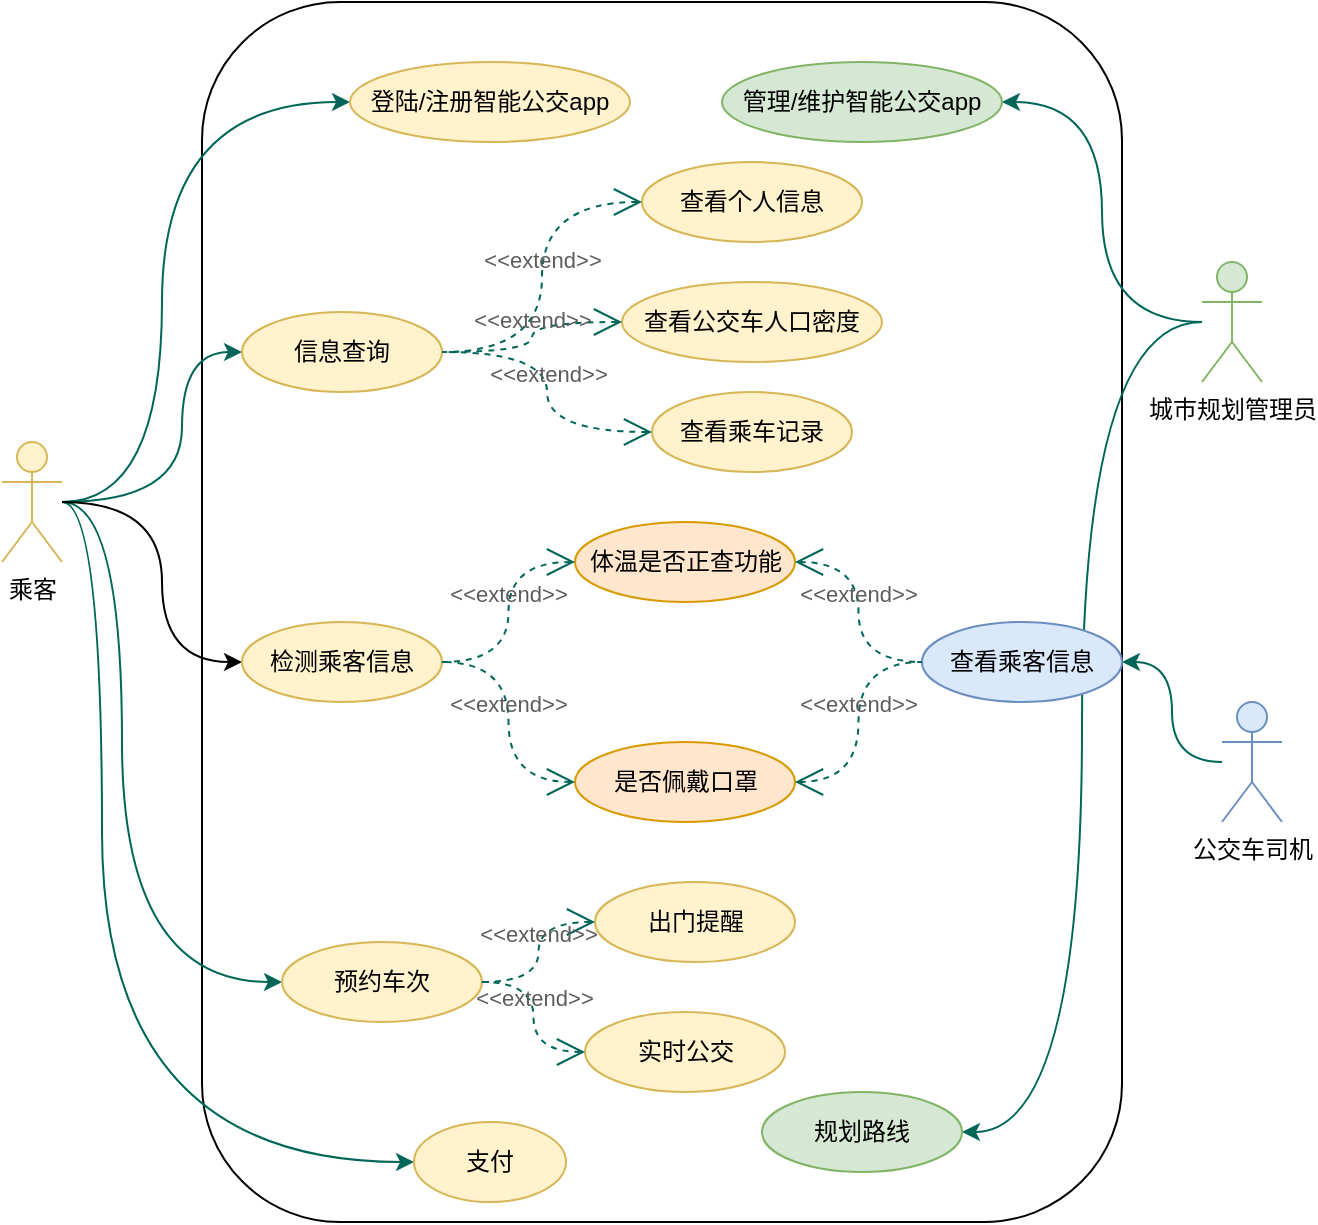 <mxfile version="13.3.9" type="device"><diagram id="K1K44Si8mfulFTZUF1OY" name="Page-1"><mxGraphModel dx="946" dy="680" grid="1" gridSize="10" guides="1" tooltips="1" connect="1" arrows="1" fold="1" page="1" pageScale="1" pageWidth="827" pageHeight="1169" math="0" shadow="0"><root><mxCell id="0"/><mxCell id="1" parent="0"/><mxCell id="YNEqF-gZQIn7fVILsR_u-10" value="" style="whiteSpace=wrap;html=1;fillColor=none;rounded=1;" parent="1" vertex="1"><mxGeometry x="340" y="60" width="460" height="610" as="geometry"/></mxCell><mxCell id="YNEqF-gZQIn7fVILsR_u-43" style="edgeStyle=orthogonalEdgeStyle;curved=1;rounded=0;orthogonalLoop=1;jettySize=auto;html=1;entryX=0;entryY=0.5;entryDx=0;entryDy=0;strokeColor=#006658;fillColor=#21C0A5;fontColor=#5C5C5C;" parent="1" source="YNEqF-gZQIn7fVILsR_u-1" target="YNEqF-gZQIn7fVILsR_u-11" edge="1"><mxGeometry relative="1" as="geometry"><Array as="points"><mxPoint x="320" y="310"/><mxPoint x="320" y="110"/></Array></mxGeometry></mxCell><mxCell id="YNEqF-gZQIn7fVILsR_u-44" style="edgeStyle=orthogonalEdgeStyle;curved=1;rounded=0;orthogonalLoop=1;jettySize=auto;html=1;entryX=0;entryY=0.5;entryDx=0;entryDy=0;strokeColor=#006658;fillColor=#21C0A5;fontColor=#5C5C5C;" parent="1" source="YNEqF-gZQIn7fVILsR_u-1" target="YNEqF-gZQIn7fVILsR_u-16" edge="1"><mxGeometry relative="1" as="geometry"><Array as="points"><mxPoint x="330" y="310"/><mxPoint x="330" y="235"/></Array></mxGeometry></mxCell><mxCell id="YNEqF-gZQIn7fVILsR_u-46" style="edgeStyle=orthogonalEdgeStyle;curved=1;rounded=0;orthogonalLoop=1;jettySize=auto;html=1;entryX=0;entryY=0.5;entryDx=0;entryDy=0;strokeColor=#006658;fillColor=#21C0A5;fontColor=#5C5C5C;" parent="1" source="YNEqF-gZQIn7fVILsR_u-1" target="YNEqF-gZQIn7fVILsR_u-14" edge="1"><mxGeometry relative="1" as="geometry"><Array as="points"><mxPoint x="300" y="310"/><mxPoint x="300" y="550"/></Array></mxGeometry></mxCell><mxCell id="YNEqF-gZQIn7fVILsR_u-49" style="edgeStyle=orthogonalEdgeStyle;curved=1;rounded=0;orthogonalLoop=1;jettySize=auto;html=1;entryX=0;entryY=0.5;entryDx=0;entryDy=0;strokeColor=#006658;fillColor=#21C0A5;fontColor=#5C5C5C;" parent="1" source="YNEqF-gZQIn7fVILsR_u-1" target="YNEqF-gZQIn7fVILsR_u-48" edge="1"><mxGeometry relative="1" as="geometry"><Array as="points"><mxPoint x="290" y="310"/><mxPoint x="290" y="640"/></Array></mxGeometry></mxCell><mxCell id="H9lnbnZUJWTSPcaen3TV-1" style="edgeStyle=orthogonalEdgeStyle;rounded=0;orthogonalLoop=1;jettySize=auto;html=1;entryX=0;entryY=0.5;entryDx=0;entryDy=0;curved=1;" parent="1" source="YNEqF-gZQIn7fVILsR_u-1" target="YNEqF-gZQIn7fVILsR_u-35" edge="1"><mxGeometry relative="1" as="geometry"><Array as="points"><mxPoint x="320" y="310"/><mxPoint x="320" y="390"/></Array></mxGeometry></mxCell><mxCell id="YNEqF-gZQIn7fVILsR_u-1" value="乘客" style="shape=umlActor;verticalLabelPosition=bottom;verticalAlign=top;html=1;outlineConnect=0;fillColor=#fff2cc;strokeColor=#d6b656;rounded=1;" parent="1" vertex="1"><mxGeometry x="240" y="280" width="30" height="60" as="geometry"/></mxCell><mxCell id="YNEqF-gZQIn7fVILsR_u-41" style="edgeStyle=orthogonalEdgeStyle;curved=1;rounded=0;orthogonalLoop=1;jettySize=auto;html=1;entryX=1;entryY=0.5;entryDx=0;entryDy=0;strokeColor=#006658;fillColor=#21C0A5;fontColor=#5C5C5C;" parent="1" source="YNEqF-gZQIn7fVILsR_u-2" target="YNEqF-gZQIn7fVILsR_u-29" edge="1"><mxGeometry relative="1" as="geometry"/></mxCell><mxCell id="YNEqF-gZQIn7fVILsR_u-2" value="公交车司机" style="shape=umlActor;verticalLabelPosition=bottom;verticalAlign=top;html=1;outlineConnect=0;fillColor=#dae8fc;strokeColor=#6c8ebf;rounded=1;" parent="1" vertex="1"><mxGeometry x="850" y="410" width="30" height="60" as="geometry"/></mxCell><mxCell id="YNEqF-gZQIn7fVILsR_u-42" style="edgeStyle=orthogonalEdgeStyle;curved=1;rounded=0;orthogonalLoop=1;jettySize=auto;html=1;entryX=1;entryY=0.5;entryDx=0;entryDy=0;strokeColor=#006658;fillColor=#21C0A5;fontColor=#5C5C5C;" parent="1" source="YNEqF-gZQIn7fVILsR_u-8" target="YNEqF-gZQIn7fVILsR_u-27" edge="1"><mxGeometry relative="1" as="geometry"/></mxCell><mxCell id="YNEqF-gZQIn7fVILsR_u-47" style="edgeStyle=orthogonalEdgeStyle;curved=1;rounded=0;orthogonalLoop=1;jettySize=auto;html=1;entryX=1;entryY=0.5;entryDx=0;entryDy=0;strokeColor=#006658;fillColor=#21C0A5;fontColor=#5C5C5C;" parent="1" source="YNEqF-gZQIn7fVILsR_u-8" target="YNEqF-gZQIn7fVILsR_u-26" edge="1"><mxGeometry relative="1" as="geometry"/></mxCell><mxCell id="YNEqF-gZQIn7fVILsR_u-8" value="城市规划管理员" style="shape=umlActor;verticalLabelPosition=bottom;verticalAlign=top;html=1;outlineConnect=0;fillColor=#d5e8d4;strokeColor=#82b366;rounded=1;" parent="1" vertex="1"><mxGeometry x="840" y="190" width="30" height="60" as="geometry"/></mxCell><mxCell id="YNEqF-gZQIn7fVILsR_u-11" value="登陆/注册智能公交app" style="ellipse;whiteSpace=wrap;html=1;strokeColor=#d6b656;fillColor=#fff2cc;rounded=1;" parent="1" vertex="1"><mxGeometry x="414" y="90" width="140" height="40" as="geometry"/></mxCell><mxCell id="YNEqF-gZQIn7fVILsR_u-12" value="查看个人信息" style="ellipse;whiteSpace=wrap;html=1;strokeColor=#d6b656;fillColor=#fff2cc;rounded=1;" parent="1" vertex="1"><mxGeometry x="560" y="140" width="110" height="40" as="geometry"/></mxCell><mxCell id="YNEqF-gZQIn7fVILsR_u-13" value="查看公交车人口密度" style="ellipse;whiteSpace=wrap;html=1;strokeColor=#d6b656;fillColor=#fff2cc;rounded=1;" parent="1" vertex="1"><mxGeometry x="550" y="200" width="130" height="40" as="geometry"/></mxCell><mxCell id="YNEqF-gZQIn7fVILsR_u-14" value="预约车次" style="ellipse;whiteSpace=wrap;html=1;strokeColor=#d6b656;fillColor=#fff2cc;rounded=1;" parent="1" vertex="1"><mxGeometry x="380" y="530" width="100" height="40" as="geometry"/></mxCell><mxCell id="YNEqF-gZQIn7fVILsR_u-15" value="查看乘车记录" style="ellipse;whiteSpace=wrap;html=1;strokeColor=#d6b656;fillColor=#fff2cc;rounded=1;" parent="1" vertex="1"><mxGeometry x="565" y="255" width="100" height="40" as="geometry"/></mxCell><mxCell id="YNEqF-gZQIn7fVILsR_u-16" value="信息查询" style="ellipse;whiteSpace=wrap;html=1;strokeColor=#d6b656;fillColor=#fff2cc;rounded=1;" parent="1" vertex="1"><mxGeometry x="360" y="215" width="100" height="40" as="geometry"/></mxCell><mxCell id="YNEqF-gZQIn7fVILsR_u-23" value="&amp;lt;&amp;lt;extend&amp;gt;&amp;gt;" style="edgeStyle=orthogonalEdgeStyle;html=1;startArrow=open;endArrow=none;startSize=12;verticalAlign=bottom;dashed=1;labelBackgroundColor=none;strokeColor=#006658;fillColor=#21C0A5;fontColor=#5C5C5C;entryX=1;entryY=0.5;entryDx=0;entryDy=0;exitX=0;exitY=0.5;exitDx=0;exitDy=0;curved=1;" parent="1" source="YNEqF-gZQIn7fVILsR_u-12" target="YNEqF-gZQIn7fVILsR_u-16" edge="1"><mxGeometry width="160" relative="1" as="geometry"><mxPoint x="170" y="105" as="sourcePoint"/><mxPoint x="330" y="105" as="targetPoint"/></mxGeometry></mxCell><mxCell id="YNEqF-gZQIn7fVILsR_u-24" value="&amp;lt;&amp;lt;extend&amp;gt;&amp;gt;" style="edgeStyle=orthogonalEdgeStyle;html=1;startArrow=open;endArrow=none;startSize=12;verticalAlign=bottom;dashed=1;labelBackgroundColor=none;strokeColor=#006658;fillColor=#21C0A5;fontColor=#5C5C5C;entryX=1;entryY=0.5;entryDx=0;entryDy=0;exitX=0;exitY=0.5;exitDx=0;exitDy=0;curved=1;" parent="1" source="YNEqF-gZQIn7fVILsR_u-13" target="YNEqF-gZQIn7fVILsR_u-16" edge="1"><mxGeometry width="160" relative="1" as="geometry"><mxPoint x="540" y="195" as="sourcePoint"/><mxPoint x="470" y="245" as="targetPoint"/></mxGeometry></mxCell><mxCell id="YNEqF-gZQIn7fVILsR_u-25" value="&amp;lt;&amp;lt;extend&amp;gt;&amp;gt;" style="edgeStyle=orthogonalEdgeStyle;html=1;startArrow=open;endArrow=none;startSize=12;verticalAlign=bottom;dashed=1;labelBackgroundColor=none;strokeColor=#006658;fillColor=#21C0A5;fontColor=#5C5C5C;entryX=1;entryY=0.5;entryDx=0;entryDy=0;exitX=0;exitY=0.5;exitDx=0;exitDy=0;curved=1;" parent="1" source="YNEqF-gZQIn7fVILsR_u-15" target="YNEqF-gZQIn7fVILsR_u-16" edge="1"><mxGeometry width="160" relative="1" as="geometry"><mxPoint x="540" y="245" as="sourcePoint"/><mxPoint x="480" y="255" as="targetPoint"/></mxGeometry></mxCell><mxCell id="YNEqF-gZQIn7fVILsR_u-26" value="规划路线" style="ellipse;whiteSpace=wrap;html=1;strokeColor=#82b366;fillColor=#d5e8d4;rounded=1;" parent="1" vertex="1"><mxGeometry x="620" y="605" width="100" height="40" as="geometry"/></mxCell><mxCell id="YNEqF-gZQIn7fVILsR_u-27" value="管理/维护智能公交app" style="ellipse;whiteSpace=wrap;html=1;strokeColor=#82b366;fillColor=#d5e8d4;rounded=1;" parent="1" vertex="1"><mxGeometry x="600" y="90" width="140" height="40" as="geometry"/></mxCell><mxCell id="YNEqF-gZQIn7fVILsR_u-29" value="查看乘客信息" style="ellipse;whiteSpace=wrap;html=1;strokeColor=#6c8ebf;fillColor=#dae8fc;rounded=1;" parent="1" vertex="1"><mxGeometry x="700" y="370" width="100" height="40" as="geometry"/></mxCell><mxCell id="YNEqF-gZQIn7fVILsR_u-30" value="体温是否正查功能" style="ellipse;whiteSpace=wrap;html=1;strokeColor=#d79b00;fillColor=#ffe6cc;rounded=1;" parent="1" vertex="1"><mxGeometry x="526.5" y="320" width="110" height="40" as="geometry"/></mxCell><mxCell id="YNEqF-gZQIn7fVILsR_u-31" value="是否佩戴口罩" style="ellipse;whiteSpace=wrap;html=1;strokeColor=#d79b00;fillColor=#ffe6cc;rounded=1;" parent="1" vertex="1"><mxGeometry x="526.5" y="430" width="110" height="40" as="geometry"/></mxCell><mxCell id="YNEqF-gZQIn7fVILsR_u-33" value="&amp;lt;&amp;lt;extend&amp;gt;&amp;gt;" style="edgeStyle=orthogonalEdgeStyle;html=1;startArrow=open;endArrow=none;startSize=12;verticalAlign=bottom;dashed=1;labelBackgroundColor=none;strokeColor=#006658;fillColor=#21C0A5;fontColor=#5C5C5C;entryX=0;entryY=0.5;entryDx=0;entryDy=0;exitX=1;exitY=0.5;exitDx=0;exitDy=0;curved=1;" parent="1" source="YNEqF-gZQIn7fVILsR_u-30" target="YNEqF-gZQIn7fVILsR_u-29" edge="1"><mxGeometry width="160" relative="1" as="geometry"><mxPoint x="886.5" y="210" as="sourcePoint"/><mxPoint x="796.5" y="270" as="targetPoint"/></mxGeometry></mxCell><mxCell id="YNEqF-gZQIn7fVILsR_u-34" value="&amp;lt;&amp;lt;extend&amp;gt;&amp;gt;" style="edgeStyle=orthogonalEdgeStyle;html=1;startArrow=open;endArrow=none;startSize=12;verticalAlign=bottom;dashed=1;labelBackgroundColor=none;strokeColor=#006658;fillColor=#21C0A5;fontColor=#5C5C5C;entryX=0;entryY=0.5;entryDx=0;entryDy=0;exitX=1;exitY=0.5;exitDx=0;exitDy=0;curved=1;" parent="1" source="YNEqF-gZQIn7fVILsR_u-31" target="YNEqF-gZQIn7fVILsR_u-29" edge="1"><mxGeometry width="160" relative="1" as="geometry"><mxPoint x="706.5" y="270" as="sourcePoint"/><mxPoint x="806.5" y="300" as="targetPoint"/></mxGeometry></mxCell><mxCell id="YNEqF-gZQIn7fVILsR_u-35" value="检测乘客信息" style="ellipse;whiteSpace=wrap;html=1;strokeColor=#d6b656;fillColor=#fff2cc;rounded=1;" parent="1" vertex="1"><mxGeometry x="360" y="370" width="100" height="40" as="geometry"/></mxCell><mxCell id="YNEqF-gZQIn7fVILsR_u-38" value="&amp;lt;&amp;lt;extend&amp;gt;&amp;gt;" style="edgeStyle=orthogonalEdgeStyle;html=1;startArrow=open;endArrow=none;startSize=12;verticalAlign=bottom;dashed=1;labelBackgroundColor=none;strokeColor=#006658;fillColor=#21C0A5;fontColor=#5C5C5C;entryX=1;entryY=0.5;entryDx=0;entryDy=0;exitX=0;exitY=0.5;exitDx=0;exitDy=0;curved=1;" parent="1" source="YNEqF-gZQIn7fVILsR_u-30" target="YNEqF-gZQIn7fVILsR_u-35" edge="1"><mxGeometry width="160" relative="1" as="geometry"><mxPoint x="486.5" y="430" as="sourcePoint"/><mxPoint x="646.5" y="430" as="targetPoint"/></mxGeometry></mxCell><mxCell id="YNEqF-gZQIn7fVILsR_u-39" value="&amp;lt;&amp;lt;extend&amp;gt;&amp;gt;" style="edgeStyle=orthogonalEdgeStyle;html=1;startArrow=open;endArrow=none;startSize=12;verticalAlign=bottom;dashed=1;labelBackgroundColor=none;strokeColor=#006658;fillColor=#21C0A5;fontColor=#5C5C5C;entryX=1;entryY=0.5;entryDx=0;entryDy=0;exitX=0;exitY=0.5;exitDx=0;exitDy=0;curved=1;" parent="1" source="YNEqF-gZQIn7fVILsR_u-31" target="YNEqF-gZQIn7fVILsR_u-35" edge="1"><mxGeometry width="160" relative="1" as="geometry"><mxPoint x="616.5" y="270" as="sourcePoint"/><mxPoint x="416.5" y="410" as="targetPoint"/></mxGeometry></mxCell><mxCell id="YNEqF-gZQIn7fVILsR_u-48" value="支付" style="ellipse;whiteSpace=wrap;html=1;strokeColor=#d6b656;fillColor=#fff2cc;rounded=1;" parent="1" vertex="1"><mxGeometry x="446" y="620" width="76" height="40" as="geometry"/></mxCell><mxCell id="H9lnbnZUJWTSPcaen3TV-2" value="实时公交" style="ellipse;whiteSpace=wrap;html=1;strokeColor=#d6b656;fillColor=#fff2cc;rounded=1;" parent="1" vertex="1"><mxGeometry x="531.5" y="565" width="100" height="40" as="geometry"/></mxCell><mxCell id="EGSxfFW4N6u3oYB9wtwl-1" value="出门提醒" style="ellipse;whiteSpace=wrap;html=1;strokeColor=#d6b656;fillColor=#fff2cc;rounded=1;" vertex="1" parent="1"><mxGeometry x="536.5" y="500" width="100" height="40" as="geometry"/></mxCell><mxCell id="EGSxfFW4N6u3oYB9wtwl-2" value="&amp;lt;&amp;lt;extend&amp;gt;&amp;gt;" style="edgeStyle=orthogonalEdgeStyle;html=1;startArrow=open;endArrow=none;startSize=12;verticalAlign=bottom;dashed=1;labelBackgroundColor=none;strokeColor=#006658;fillColor=#21C0A5;fontColor=#5C5C5C;entryX=1;entryY=0.5;entryDx=0;entryDy=0;exitX=0;exitY=0.5;exitDx=0;exitDy=0;curved=1;" edge="1" parent="1" source="EGSxfFW4N6u3oYB9wtwl-1" target="YNEqF-gZQIn7fVILsR_u-14"><mxGeometry width="160" relative="1" as="geometry"><mxPoint x="536.5" y="350" as="sourcePoint"/><mxPoint x="470" y="400" as="targetPoint"/></mxGeometry></mxCell><mxCell id="EGSxfFW4N6u3oYB9wtwl-3" value="&amp;lt;&amp;lt;extend&amp;gt;&amp;gt;" style="edgeStyle=orthogonalEdgeStyle;html=1;startArrow=open;endArrow=none;startSize=12;verticalAlign=bottom;dashed=1;labelBackgroundColor=none;strokeColor=#006658;fillColor=#21C0A5;fontColor=#5C5C5C;entryX=1;entryY=0.5;entryDx=0;entryDy=0;exitX=0;exitY=0.5;exitDx=0;exitDy=0;curved=1;" edge="1" parent="1" source="H9lnbnZUJWTSPcaen3TV-2" target="YNEqF-gZQIn7fVILsR_u-14"><mxGeometry width="160" relative="1" as="geometry"><mxPoint x="546.5" y="530" as="sourcePoint"/><mxPoint x="490" y="560" as="targetPoint"/></mxGeometry></mxCell></root></mxGraphModel></diagram></mxfile>